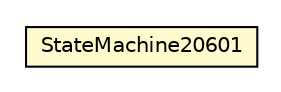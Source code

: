 #!/usr/local/bin/dot
#
# Class diagram 
# Generated by UMLGraph version R5_6-24-gf6e263 (http://www.umlgraph.org/)
#

digraph G {
	edge [fontname="Helvetica",fontsize=10,labelfontname="Helvetica",labelfontsize=10];
	node [fontname="Helvetica",fontsize=10,shape=plaintext];
	nodesep=0.25;
	ranksep=0.5;
	// org.universAAL.lddi.lib.ieeex73std.x73.p20601.fsm.StateMachine20601
	c7759220 [label=<<table title="org.universAAL.lddi.lib.ieeex73std.x73.p20601.fsm.StateMachine20601" border="0" cellborder="1" cellspacing="0" cellpadding="2" port="p" bgcolor="lemonChiffon" href="./StateMachine20601.html">
		<tr><td><table border="0" cellspacing="0" cellpadding="1">
<tr><td align="center" balign="center"> StateMachine20601 </td></tr>
		</table></td></tr>
		</table>>, URL="./StateMachine20601.html", fontname="Helvetica", fontcolor="black", fontsize=10.0];
}

